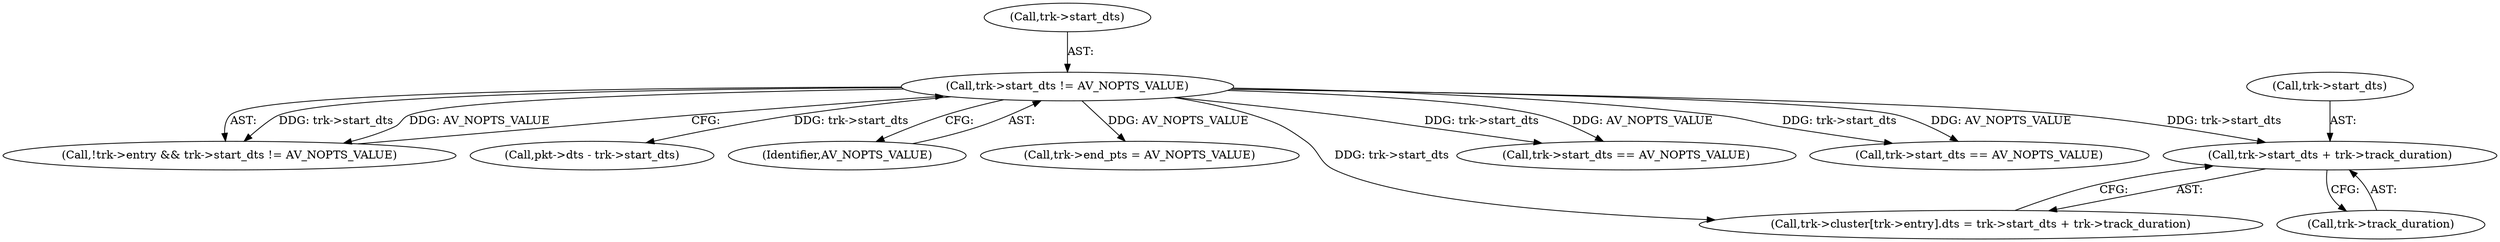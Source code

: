 digraph "0_FFmpeg_3a2d21bc5f97aa0161db3ae731fc2732be6108b8@pointer" {
"1000955" [label="(Call,trk->start_dts + trk->track_duration)"];
"1000933" [label="(Call,trk->start_dts != AV_NOPTS_VALUE)"];
"1000934" [label="(Call,trk->start_dts)"];
"1000928" [label="(Call,!trk->entry && trk->start_dts != AV_NOPTS_VALUE)"];
"1001008" [label="(Call,pkt->dts - trk->start_dts)"];
"1000937" [label="(Identifier,AV_NOPTS_VALUE)"];
"1000956" [label="(Call,trk->start_dts)"];
"1001015" [label="(Call,trk->end_pts = AV_NOPTS_VALUE)"];
"1000945" [label="(Call,trk->cluster[trk->entry].dts = trk->start_dts + trk->track_duration)"];
"1001032" [label="(Call,trk->start_dts == AV_NOPTS_VALUE)"];
"1000955" [label="(Call,trk->start_dts + trk->track_duration)"];
"1001064" [label="(Call,trk->start_dts == AV_NOPTS_VALUE)"];
"1000959" [label="(Call,trk->track_duration)"];
"1000933" [label="(Call,trk->start_dts != AV_NOPTS_VALUE)"];
"1000955" -> "1000945"  [label="AST: "];
"1000955" -> "1000959"  [label="CFG: "];
"1000956" -> "1000955"  [label="AST: "];
"1000959" -> "1000955"  [label="AST: "];
"1000945" -> "1000955"  [label="CFG: "];
"1000933" -> "1000955"  [label="DDG: trk->start_dts"];
"1000933" -> "1000928"  [label="AST: "];
"1000933" -> "1000937"  [label="CFG: "];
"1000934" -> "1000933"  [label="AST: "];
"1000937" -> "1000933"  [label="AST: "];
"1000928" -> "1000933"  [label="CFG: "];
"1000933" -> "1000928"  [label="DDG: trk->start_dts"];
"1000933" -> "1000928"  [label="DDG: AV_NOPTS_VALUE"];
"1000933" -> "1000945"  [label="DDG: trk->start_dts"];
"1000933" -> "1001008"  [label="DDG: trk->start_dts"];
"1000933" -> "1001015"  [label="DDG: AV_NOPTS_VALUE"];
"1000933" -> "1001032"  [label="DDG: trk->start_dts"];
"1000933" -> "1001032"  [label="DDG: AV_NOPTS_VALUE"];
"1000933" -> "1001064"  [label="DDG: trk->start_dts"];
"1000933" -> "1001064"  [label="DDG: AV_NOPTS_VALUE"];
}
